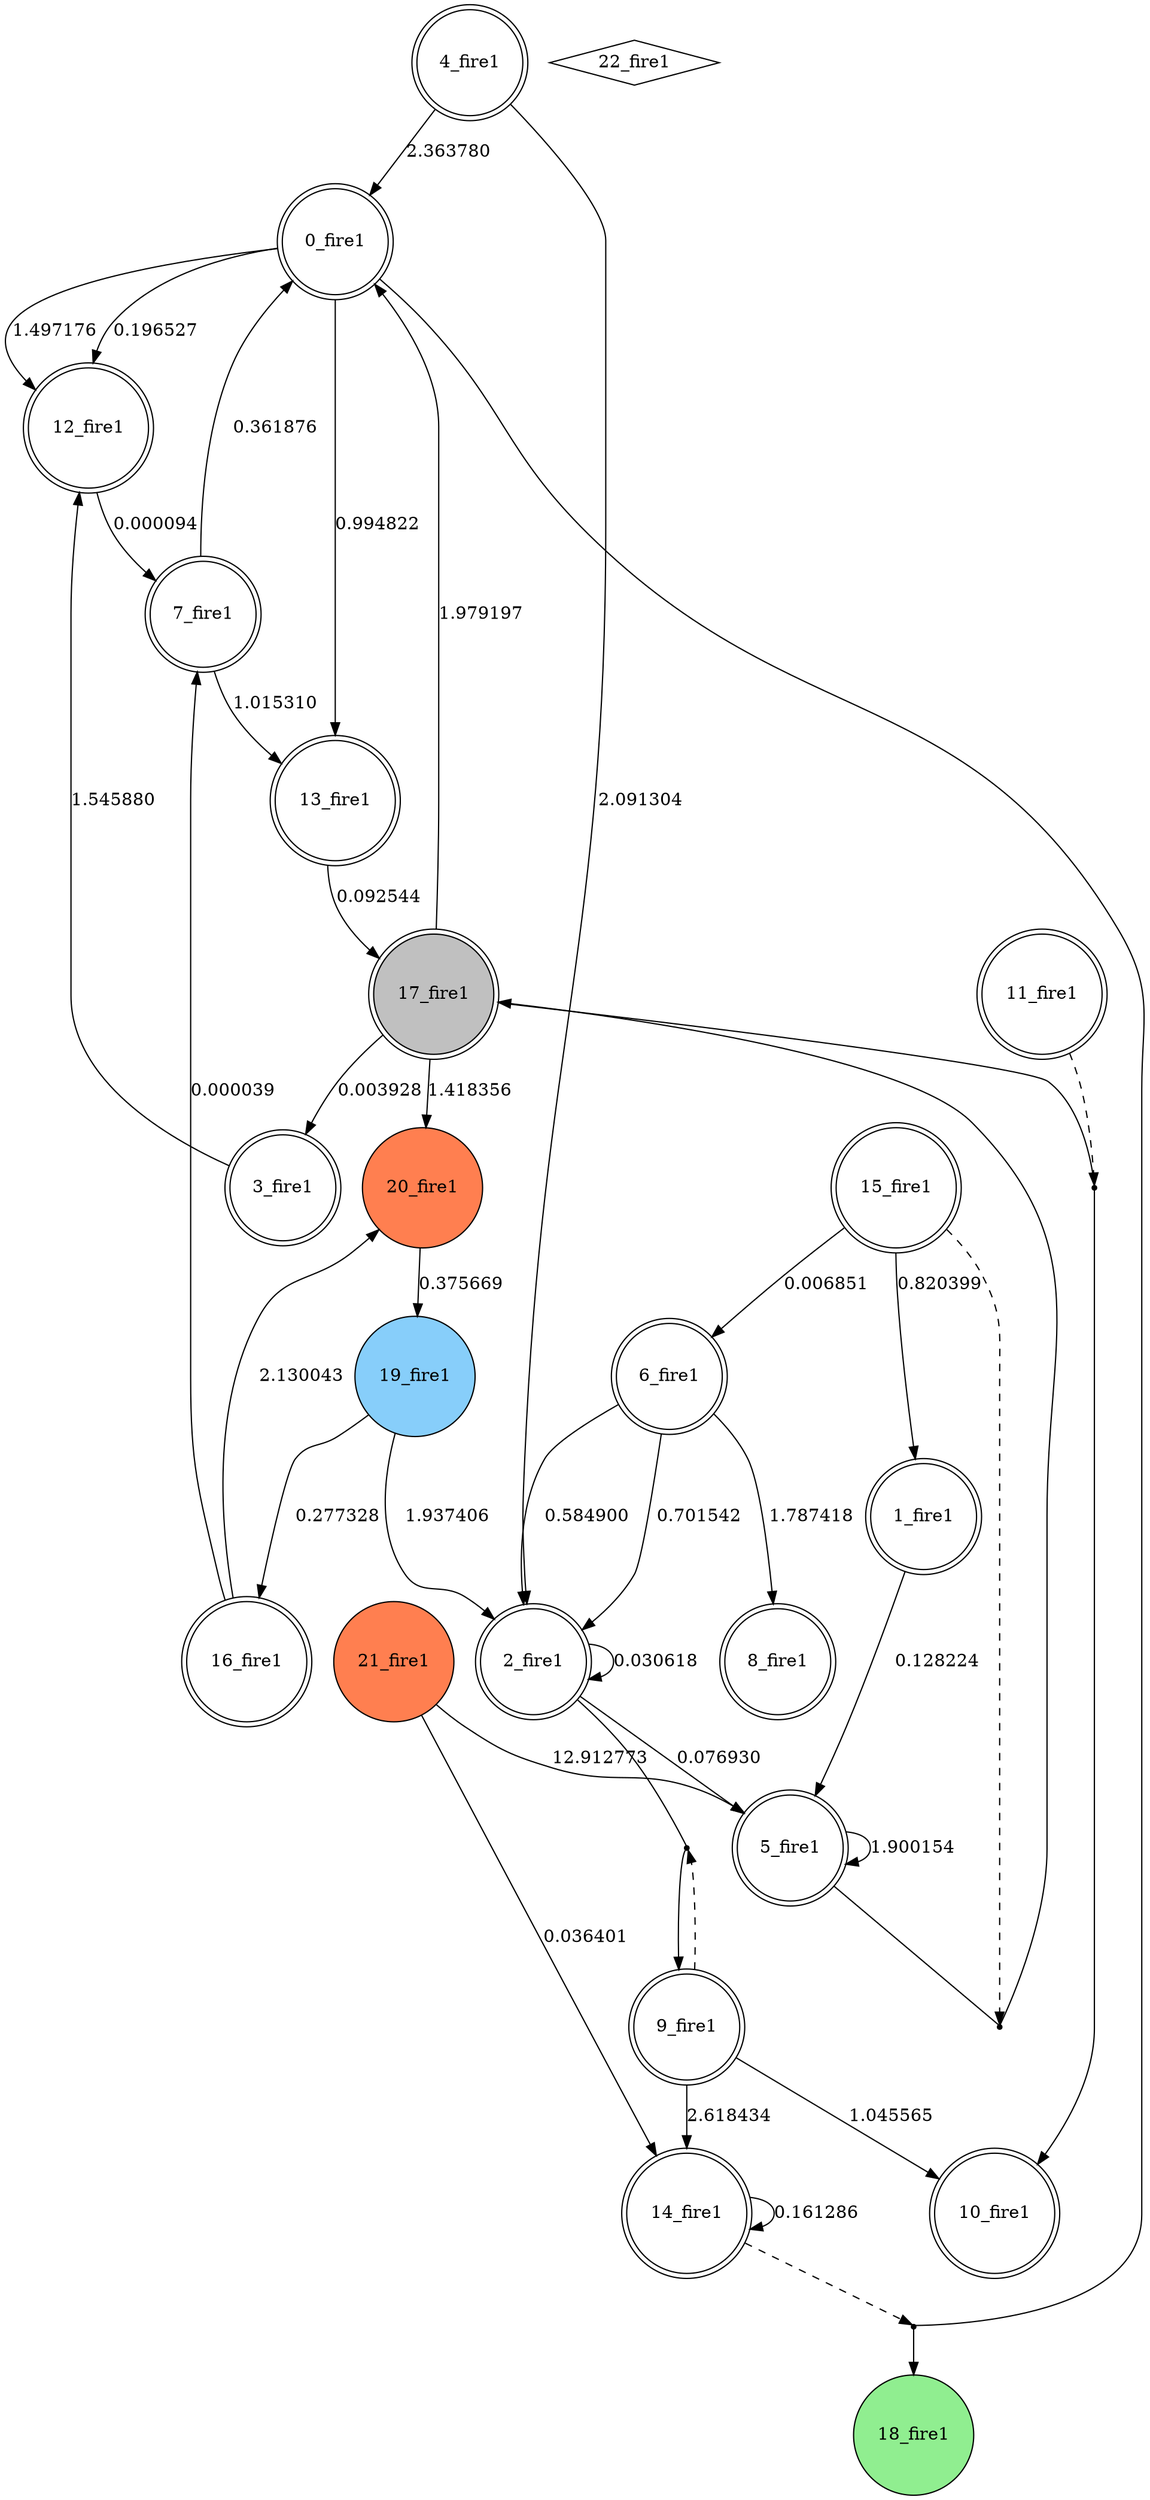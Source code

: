 digraph G {
 node[shape = circle]
0 [label="0_fire1",shape=doublecircle]
1 [label="1_fire1",shape=doublecircle]
2 [label="2_fire1",shape=doublecircle]
3 [label="3_fire1",shape=doublecircle]
4 [label="4_fire1",shape=doublecircle]
5 [label="5_fire1",shape=doublecircle]
6 [label="6_fire1",shape=doublecircle]
7 [label="7_fire1",shape=doublecircle]
8 [label="8_fire1",shape=doublecircle]
9 [label="9_fire1",shape=doublecircle]
10 [label="10_fire1",shape=doublecircle]
11 [label="11_fire1",shape=doublecircle]
12 [label="12_fire1",shape=doublecircle]
13 [label="13_fire1",shape=doublecircle]
14 [label="14_fire1",shape=doublecircle]
15 [label="15_fire1",shape=doublecircle]
16 [label="16_fire1",shape=doublecircle]
17 [label="17_fire1",shape=doublecircle, style=filled, fillcolor=gray]
18 [label="18_fire1",style=filled, fillcolor=lightgreen]
19 [label="19_fire1",style=filled, fillcolor=lightskyblue]
20 [label="20_fire1",style=filled, fillcolor=coral]
21 [label="21_fire1",style=filled, fillcolor=coral]
22 [label="22_fire1",shape=diamond]
24 [shape=point, label=""]
15 -> 24 [style=dashed] 
5 -> 24 [dir=none]
24 -> 17 
15 -> 6 [label="0.006851"]
9 -> 14 [label="2.618434"]
25 [shape=point, label=""]
11 -> 25 [style=dashed] 
17 -> 25 [dir=none]
25 -> 10 
21 -> 5 [label="12.912773"]
1 -> 5 [label="0.128224"]
15 -> 1 [label="0.820399"]
2 -> 2 [label="0.030618"]
14 -> 14 [label="0.161286"]
16 -> 7 [label="0.000039"]
0 -> 13 [label="0.994822"]
7 -> 13 [label="1.015310"]
13 -> 17 [label="0.092544"]
21 -> 14 [label="0.036401"]
26 [shape=point, label=""]
9 -> 26 [style=dashed] 
2 -> 26 [dir=none]
26 -> 9 
4 -> 2 [label="2.091304"]
6 -> 8 [label="1.787418"]
27 [shape=point, label=""]
14 -> 27 [style=dashed] 
0 -> 27 [dir=none]
27 -> 18 
7 -> 0 [label="0.361876"]
19 -> 2 [label="1.937406"]
17 -> 3 [label="0.003928"]
6 -> 2 [label="0.701542"]
17 -> 20 [label="1.418356"]
2 -> 5 [label="0.076930"]
0 -> 12 [label="0.196527"]
16 -> 20 [label="2.130043"]
12 -> 7 [label="0.000094"]
4 -> 0 [label="2.363780"]
9 -> 10 [label="1.045565"]
6 -> 2 [label="0.584900"]
3 -> 12 [label="1.545880"]
5 -> 5 [label="1.900154"]
0 -> 12 [label="1.497176"]
20 -> 19 [label="0.375669"]
19 -> 16 [label="0.277328"]
17 -> 0 [label="1.979197"]
}
